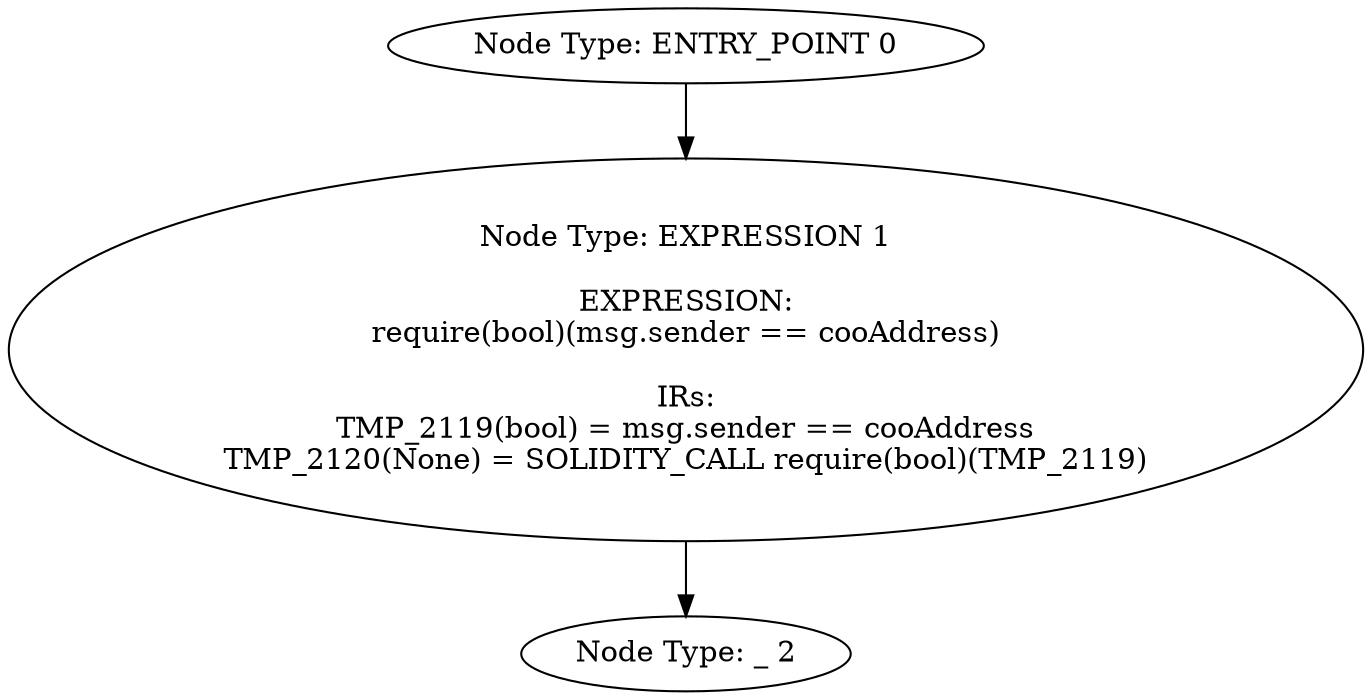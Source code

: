 digraph{
0[label="Node Type: ENTRY_POINT 0
"];
0->1;
1[label="Node Type: EXPRESSION 1

EXPRESSION:
require(bool)(msg.sender == cooAddress)

IRs:
TMP_2119(bool) = msg.sender == cooAddress
TMP_2120(None) = SOLIDITY_CALL require(bool)(TMP_2119)"];
1->2;
2[label="Node Type: _ 2
"];
}
